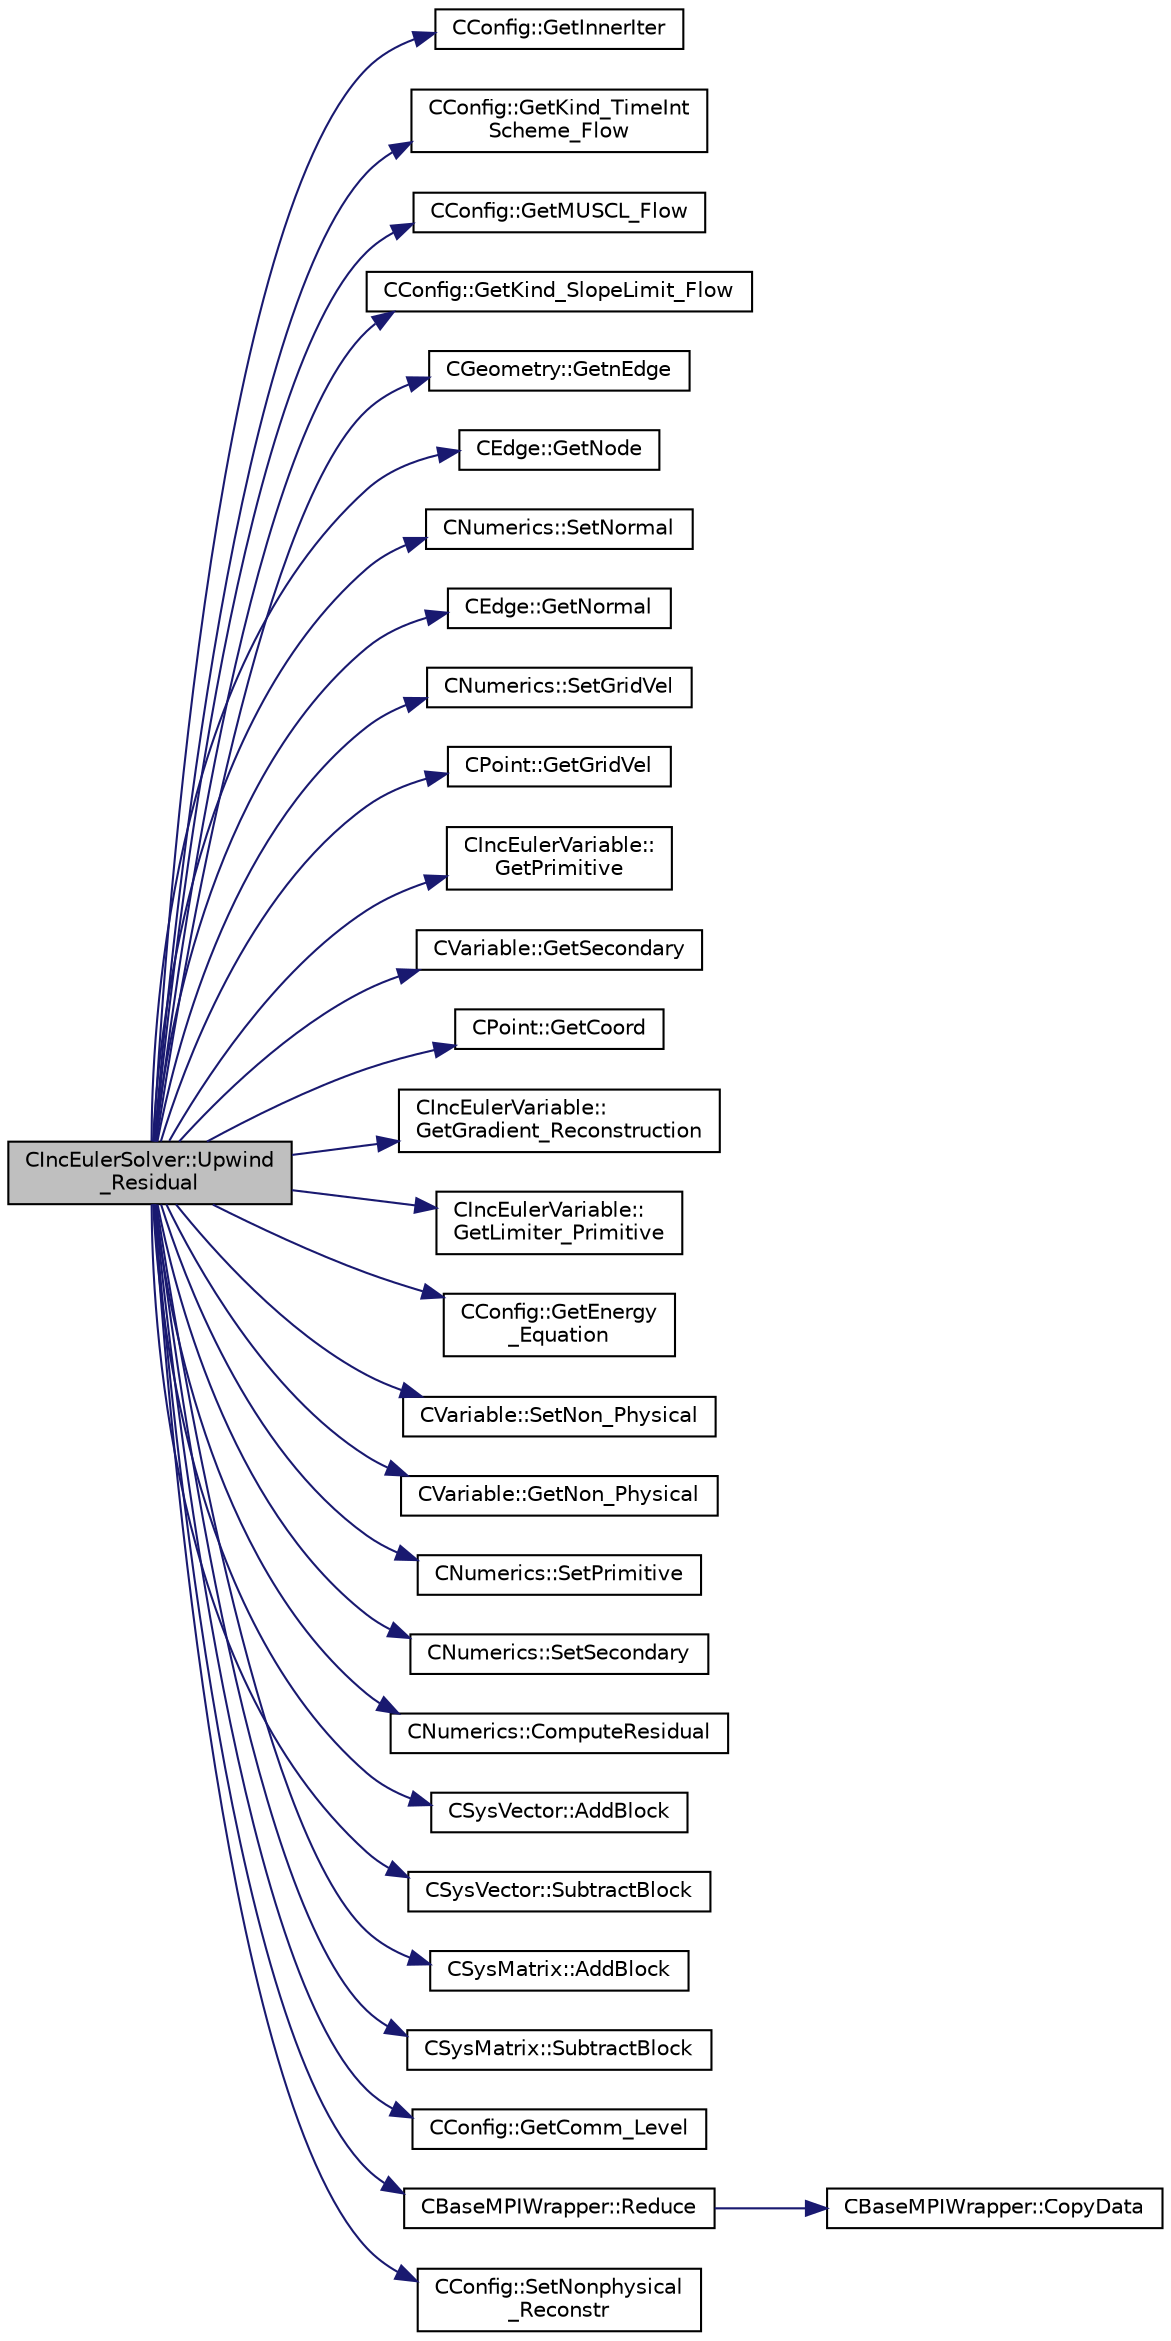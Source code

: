 digraph "CIncEulerSolver::Upwind_Residual"
{
  edge [fontname="Helvetica",fontsize="10",labelfontname="Helvetica",labelfontsize="10"];
  node [fontname="Helvetica",fontsize="10",shape=record];
  rankdir="LR";
  Node2821 [label="CIncEulerSolver::Upwind\l_Residual",height=0.2,width=0.4,color="black", fillcolor="grey75", style="filled", fontcolor="black"];
  Node2821 -> Node2822 [color="midnightblue",fontsize="10",style="solid",fontname="Helvetica"];
  Node2822 [label="CConfig::GetInnerIter",height=0.2,width=0.4,color="black", fillcolor="white", style="filled",URL="$class_c_config.html#afb04e3794a1a3cef3c5897f31f2efd2d",tooltip="Get the current FSI iteration number. "];
  Node2821 -> Node2823 [color="midnightblue",fontsize="10",style="solid",fontname="Helvetica"];
  Node2823 [label="CConfig::GetKind_TimeInt\lScheme_Flow",height=0.2,width=0.4,color="black", fillcolor="white", style="filled",URL="$class_c_config.html#a20e5fd7b43cfd2bf2bcf5137f12bc635",tooltip="Get the kind of integration scheme (explicit or implicit) for the flow equations. ..."];
  Node2821 -> Node2824 [color="midnightblue",fontsize="10",style="solid",fontname="Helvetica"];
  Node2824 [label="CConfig::GetMUSCL_Flow",height=0.2,width=0.4,color="black", fillcolor="white", style="filled",URL="$class_c_config.html#aabe22193b51752ca8c871b5b38b3a483",tooltip="Get if the upwind scheme used MUSCL or not. "];
  Node2821 -> Node2825 [color="midnightblue",fontsize="10",style="solid",fontname="Helvetica"];
  Node2825 [label="CConfig::GetKind_SlopeLimit_Flow",height=0.2,width=0.4,color="black", fillcolor="white", style="filled",URL="$class_c_config.html#a2604613ee15ea8d060347a099576bdb7",tooltip="Get the method for limiting the spatial gradients. "];
  Node2821 -> Node2826 [color="midnightblue",fontsize="10",style="solid",fontname="Helvetica"];
  Node2826 [label="CGeometry::GetnEdge",height=0.2,width=0.4,color="black", fillcolor="white", style="filled",URL="$class_c_geometry.html#a7d6e1e1d1e46da8f55ecbe1a9380530a",tooltip="Get number of edges. "];
  Node2821 -> Node2827 [color="midnightblue",fontsize="10",style="solid",fontname="Helvetica"];
  Node2827 [label="CEdge::GetNode",height=0.2,width=0.4,color="black", fillcolor="white", style="filled",URL="$class_c_edge.html#aee33b61d646e3fe59a4e23284ab1bf33",tooltip="Get the nodes of the edge. "];
  Node2821 -> Node2828 [color="midnightblue",fontsize="10",style="solid",fontname="Helvetica"];
  Node2828 [label="CNumerics::SetNormal",height=0.2,width=0.4,color="black", fillcolor="white", style="filled",URL="$class_c_numerics.html#a41903d97957f351cd9ee63ca404985b1",tooltip="Set the value of the normal vector to the face between two points. "];
  Node2821 -> Node2829 [color="midnightblue",fontsize="10",style="solid",fontname="Helvetica"];
  Node2829 [label="CEdge::GetNormal",height=0.2,width=0.4,color="black", fillcolor="white", style="filled",URL="$class_c_edge.html#ada210a6f0643f444e7e491fc4ed9e662",tooltip="Copy the the normal vector of a face. "];
  Node2821 -> Node2830 [color="midnightblue",fontsize="10",style="solid",fontname="Helvetica"];
  Node2830 [label="CNumerics::SetGridVel",height=0.2,width=0.4,color="black", fillcolor="white", style="filled",URL="$class_c_numerics.html#ae15b9e4ad2008444365109c434e24207",tooltip="Set the velocity of the computational grid. "];
  Node2821 -> Node2831 [color="midnightblue",fontsize="10",style="solid",fontname="Helvetica"];
  Node2831 [label="CPoint::GetGridVel",height=0.2,width=0.4,color="black", fillcolor="white", style="filled",URL="$class_c_point.html#a62ec636f4a05ac578b582a053e8553f9",tooltip="Get the value of the grid velocity at the point. "];
  Node2821 -> Node2832 [color="midnightblue",fontsize="10",style="solid",fontname="Helvetica"];
  Node2832 [label="CIncEulerVariable::\lGetPrimitive",height=0.2,width=0.4,color="black", fillcolor="white", style="filled",URL="$class_c_inc_euler_variable.html#af3063f74dadcaaacbe9f9d39fbf897ac",tooltip="Get the primitive variables. "];
  Node2821 -> Node2833 [color="midnightblue",fontsize="10",style="solid",fontname="Helvetica"];
  Node2833 [label="CVariable::GetSecondary",height=0.2,width=0.4,color="black", fillcolor="white", style="filled",URL="$class_c_variable.html#a98cac563b0d4ead9f5c7bde9c9e9161b",tooltip="A virtual member. "];
  Node2821 -> Node2834 [color="midnightblue",fontsize="10",style="solid",fontname="Helvetica"];
  Node2834 [label="CPoint::GetCoord",height=0.2,width=0.4,color="black", fillcolor="white", style="filled",URL="$class_c_point.html#a95fe081d22e96e190cb3edcbf0d6525f",tooltip="Get the coordinates dor the control volume. "];
  Node2821 -> Node2835 [color="midnightblue",fontsize="10",style="solid",fontname="Helvetica"];
  Node2835 [label="CIncEulerVariable::\lGetGradient_Reconstruction",height=0.2,width=0.4,color="black", fillcolor="white", style="filled",URL="$class_c_inc_euler_variable.html#a27cb2a676b0a3833487285ef54ef2ea5",tooltip="Get the value of the reconstruction variables gradient at a node. "];
  Node2821 -> Node2836 [color="midnightblue",fontsize="10",style="solid",fontname="Helvetica"];
  Node2836 [label="CIncEulerVariable::\lGetLimiter_Primitive",height=0.2,width=0.4,color="black", fillcolor="white", style="filled",URL="$class_c_inc_euler_variable.html#a3583e4fe36dccf78a51f2ce760ac21c1",tooltip="Get the value of the primitive variables gradient. "];
  Node2821 -> Node2837 [color="midnightblue",fontsize="10",style="solid",fontname="Helvetica"];
  Node2837 [label="CConfig::GetEnergy\l_Equation",height=0.2,width=0.4,color="black", fillcolor="white", style="filled",URL="$class_c_config.html#abb2ba1ecf8988532ce9cecb88c206d28",tooltip="Flag for whether to solve the energy equation for incompressible flows. "];
  Node2821 -> Node2838 [color="midnightblue",fontsize="10",style="solid",fontname="Helvetica"];
  Node2838 [label="CVariable::SetNon_Physical",height=0.2,width=0.4,color="black", fillcolor="white", style="filled",URL="$class_c_variable.html#af0eb973b8a2a22b1d1608e4af22022b8",tooltip="Set the value of the non-physical point. "];
  Node2821 -> Node2839 [color="midnightblue",fontsize="10",style="solid",fontname="Helvetica"];
  Node2839 [label="CVariable::GetNon_Physical",height=0.2,width=0.4,color="black", fillcolor="white", style="filled",URL="$class_c_variable.html#a10c304d236917136f8906e2798f391b4",tooltip="Get the value of the non-physical boolean at a point. "];
  Node2821 -> Node2840 [color="midnightblue",fontsize="10",style="solid",fontname="Helvetica"];
  Node2840 [label="CNumerics::SetPrimitive",height=0.2,width=0.4,color="black", fillcolor="white", style="filled",URL="$class_c_numerics.html#af72b17d397adf09beed2e99e2daf895c",tooltip="Set the value of the primitive variables. "];
  Node2821 -> Node2841 [color="midnightblue",fontsize="10",style="solid",fontname="Helvetica"];
  Node2841 [label="CNumerics::SetSecondary",height=0.2,width=0.4,color="black", fillcolor="white", style="filled",URL="$class_c_numerics.html#a6e34c34e24623507f06c184939f6656a",tooltip="Set the value of the primitive variables. "];
  Node2821 -> Node2842 [color="midnightblue",fontsize="10",style="solid",fontname="Helvetica"];
  Node2842 [label="CNumerics::ComputeResidual",height=0.2,width=0.4,color="black", fillcolor="white", style="filled",URL="$class_c_numerics.html#abe734316e0047f463f059fd77a281958",tooltip="Compute the numerical residual. "];
  Node2821 -> Node2843 [color="midnightblue",fontsize="10",style="solid",fontname="Helvetica"];
  Node2843 [label="CSysVector::AddBlock",height=0.2,width=0.4,color="black", fillcolor="white", style="filled",URL="$class_c_sys_vector.html#acd4c36df2ea0b7ad473944cff9bf5d72",tooltip="Add val_residual to the residual. "];
  Node2821 -> Node2844 [color="midnightblue",fontsize="10",style="solid",fontname="Helvetica"];
  Node2844 [label="CSysVector::SubtractBlock",height=0.2,width=0.4,color="black", fillcolor="white", style="filled",URL="$class_c_sys_vector.html#a732b302ca148d38b442bfe7e096a81be",tooltip="Subtract val_residual to the residual. "];
  Node2821 -> Node2845 [color="midnightblue",fontsize="10",style="solid",fontname="Helvetica"];
  Node2845 [label="CSysMatrix::AddBlock",height=0.2,width=0.4,color="black", fillcolor="white", style="filled",URL="$class_c_sys_matrix.html#a85def3109e5aa5307268ca830a8f6522",tooltip="Adds the specified block to the sparse matrix. "];
  Node2821 -> Node2846 [color="midnightblue",fontsize="10",style="solid",fontname="Helvetica"];
  Node2846 [label="CSysMatrix::SubtractBlock",height=0.2,width=0.4,color="black", fillcolor="white", style="filled",URL="$class_c_sys_matrix.html#af913d33707e948c30fff5a62773ef5c6",tooltip="Subtracts the specified block to the sparse matrix. "];
  Node2821 -> Node2847 [color="midnightblue",fontsize="10",style="solid",fontname="Helvetica"];
  Node2847 [label="CConfig::GetComm_Level",height=0.2,width=0.4,color="black", fillcolor="white", style="filled",URL="$class_c_config.html#ab71278d2692ca5217674036650b02923",tooltip="Get the level of MPI communications to be performed. "];
  Node2821 -> Node2848 [color="midnightblue",fontsize="10",style="solid",fontname="Helvetica"];
  Node2848 [label="CBaseMPIWrapper::Reduce",height=0.2,width=0.4,color="black", fillcolor="white", style="filled",URL="$class_c_base_m_p_i_wrapper.html#a860dfcee07be04be175e06d342e0fc68"];
  Node2848 -> Node2849 [color="midnightblue",fontsize="10",style="solid",fontname="Helvetica"];
  Node2849 [label="CBaseMPIWrapper::CopyData",height=0.2,width=0.4,color="black", fillcolor="white", style="filled",URL="$class_c_base_m_p_i_wrapper.html#a4725cc1dd65b161b483e812a538a5e36"];
  Node2821 -> Node2850 [color="midnightblue",fontsize="10",style="solid",fontname="Helvetica"];
  Node2850 [label="CConfig::SetNonphysical\l_Reconstr",height=0.2,width=0.4,color="black", fillcolor="white", style="filled",URL="$class_c_config.html#aa3920e3a8f281a8e015ca82571aa2c72",tooltip="Set the current number of non-physical reconstructions for 2nd-order upwinding. "];
}
